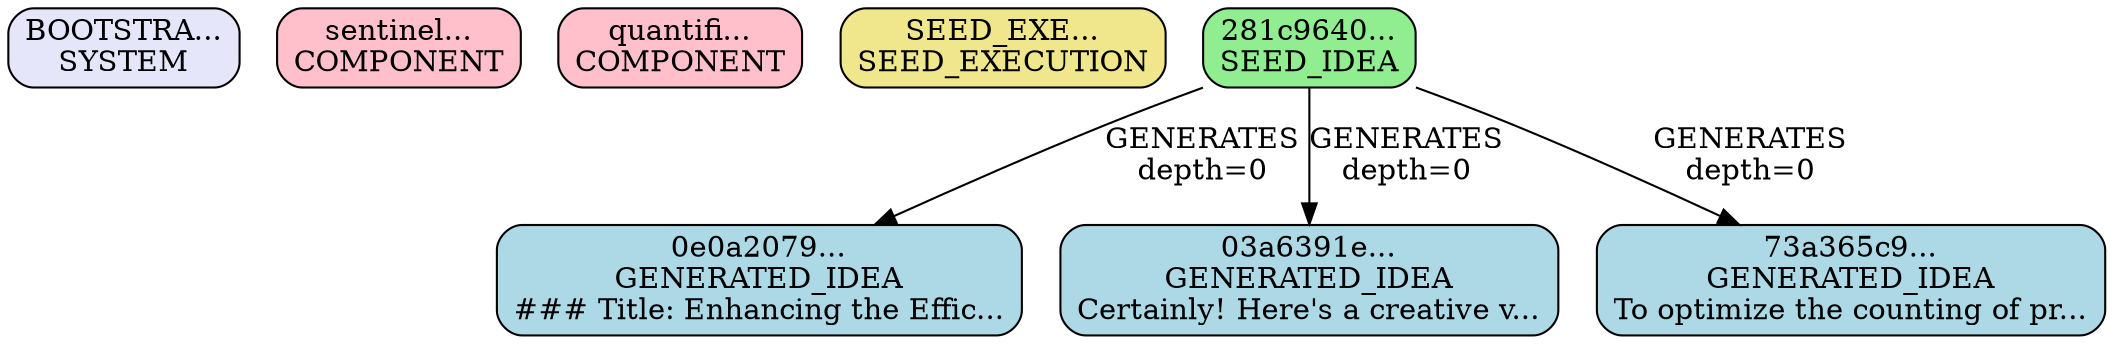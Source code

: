 digraph ExecutionDAG {
    rankdir=TB;
    node [shape=box, style=rounded];
    "BOOTSTRAP" [label="BOOTSTRA...\nSYSTEM", fillcolor=lavender, style="rounded,filled"];
    "sentinel_instance_01" [label="sentinel...\nCOMPONENT", fillcolor=pink, style="rounded,filled"];
    "quantifier_agent_primary" [label="quantifi...\nCOMPONENT", fillcolor=pink, style="rounded,filled"];
    "SEED_EXEC_prime counting" [label="SEED_EXE...\nSEED_EXECUTION", fillcolor=khaki, style="rounded,filled"];
    "281c9640-215c-4599-8adf-da3f20de37be" [label="281c9640...\nSEED_IDEA", fillcolor=lightgreen, style="rounded,filled"];
    "0e0a2079-784c-463e-932b-a9db1ee57283" [label="0e0a2079...\nGENERATED_IDEA\n### Title: Enhancing the Effic...", fillcolor=lightblue, style="rounded,filled"];
    "03a6391e-3290-43d0-878b-1507b2c72007" [label="03a6391e...\nGENERATED_IDEA\nCertainly! Here's a creative v...", fillcolor=lightblue, style="rounded,filled"];
    "73a365c9-8d9c-4823-9e06-f39617e1d8f5" [label="73a365c9...\nGENERATED_IDEA\nTo optimize the counting of pr...", fillcolor=lightblue, style="rounded,filled"];
    "281c9640-215c-4599-8adf-da3f20de37be" -> "0e0a2079-784c-463e-932b-a9db1ee57283" [label="GENERATES\ndepth=0"];
    "281c9640-215c-4599-8adf-da3f20de37be" -> "03a6391e-3290-43d0-878b-1507b2c72007" [label="GENERATES\ndepth=0"];
    "281c9640-215c-4599-8adf-da3f20de37be" -> "73a365c9-8d9c-4823-9e06-f39617e1d8f5" [label="GENERATES\ndepth=0"];
}